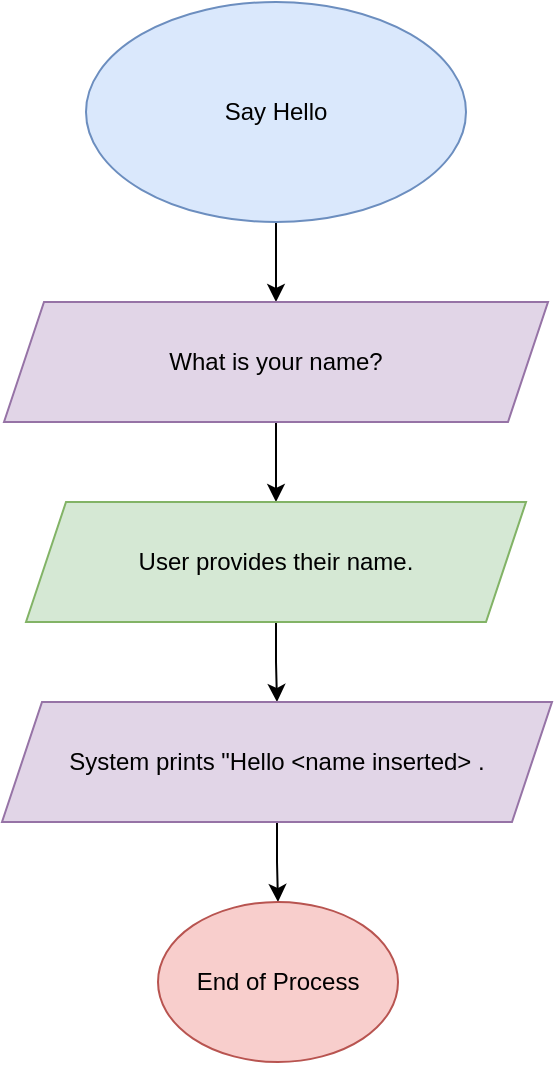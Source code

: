 <mxfile version="21.6.6" type="device">
  <diagram name="Page-1" id="ZiDRmWSYCF-UxTTB6sLK">
    <mxGraphModel dx="1053" dy="1100" grid="1" gridSize="10" guides="1" tooltips="1" connect="1" arrows="1" fold="1" page="1" pageScale="1" pageWidth="850" pageHeight="1100" math="0" shadow="0">
      <root>
        <mxCell id="0" />
        <mxCell id="1" parent="0" />
        <mxCell id="OA-IgD9wYKdBpW7tIc0P-3" value="" style="edgeStyle=orthogonalEdgeStyle;rounded=0;orthogonalLoop=1;jettySize=auto;html=1;" edge="1" parent="1" source="OA-IgD9wYKdBpW7tIc0P-1" target="OA-IgD9wYKdBpW7tIc0P-2">
          <mxGeometry relative="1" as="geometry" />
        </mxCell>
        <mxCell id="OA-IgD9wYKdBpW7tIc0P-1" value="Say Hello" style="ellipse;whiteSpace=wrap;html=1;fillColor=#dae8fc;strokeColor=#6c8ebf;" vertex="1" parent="1">
          <mxGeometry x="330" y="40" width="190" height="110" as="geometry" />
        </mxCell>
        <mxCell id="OA-IgD9wYKdBpW7tIc0P-5" value="" style="edgeStyle=orthogonalEdgeStyle;rounded=0;orthogonalLoop=1;jettySize=auto;html=1;" edge="1" parent="1" source="OA-IgD9wYKdBpW7tIc0P-2" target="OA-IgD9wYKdBpW7tIc0P-4">
          <mxGeometry relative="1" as="geometry" />
        </mxCell>
        <mxCell id="OA-IgD9wYKdBpW7tIc0P-2" value="What is your name?" style="shape=parallelogram;perimeter=parallelogramPerimeter;whiteSpace=wrap;html=1;fixedSize=1;fillColor=#e1d5e7;strokeColor=#9673a6;" vertex="1" parent="1">
          <mxGeometry x="289" y="190" width="272" height="60" as="geometry" />
        </mxCell>
        <mxCell id="OA-IgD9wYKdBpW7tIc0P-7" value="" style="edgeStyle=orthogonalEdgeStyle;rounded=0;orthogonalLoop=1;jettySize=auto;html=1;" edge="1" parent="1" source="OA-IgD9wYKdBpW7tIc0P-4" target="OA-IgD9wYKdBpW7tIc0P-6">
          <mxGeometry relative="1" as="geometry" />
        </mxCell>
        <mxCell id="OA-IgD9wYKdBpW7tIc0P-4" value="User provides their name." style="shape=parallelogram;perimeter=parallelogramPerimeter;whiteSpace=wrap;html=1;fixedSize=1;fillColor=#d5e8d4;strokeColor=#82b366;" vertex="1" parent="1">
          <mxGeometry x="300" y="290" width="250" height="60" as="geometry" />
        </mxCell>
        <mxCell id="OA-IgD9wYKdBpW7tIc0P-9" value="" style="edgeStyle=orthogonalEdgeStyle;rounded=0;orthogonalLoop=1;jettySize=auto;html=1;" edge="1" parent="1" source="OA-IgD9wYKdBpW7tIc0P-6" target="OA-IgD9wYKdBpW7tIc0P-8">
          <mxGeometry relative="1" as="geometry" />
        </mxCell>
        <mxCell id="OA-IgD9wYKdBpW7tIc0P-6" value="System prints &quot;Hello &amp;lt;name inserted&amp;gt; ." style="shape=parallelogram;perimeter=parallelogramPerimeter;whiteSpace=wrap;html=1;fixedSize=1;fillColor=#e1d5e7;strokeColor=#9673a6;" vertex="1" parent="1">
          <mxGeometry x="288" y="390" width="275" height="60" as="geometry" />
        </mxCell>
        <mxCell id="OA-IgD9wYKdBpW7tIc0P-8" value="End of Process" style="ellipse;whiteSpace=wrap;html=1;fillColor=#f8cecc;strokeColor=#b85450;" vertex="1" parent="1">
          <mxGeometry x="366" y="490" width="120" height="80" as="geometry" />
        </mxCell>
      </root>
    </mxGraphModel>
  </diagram>
</mxfile>
